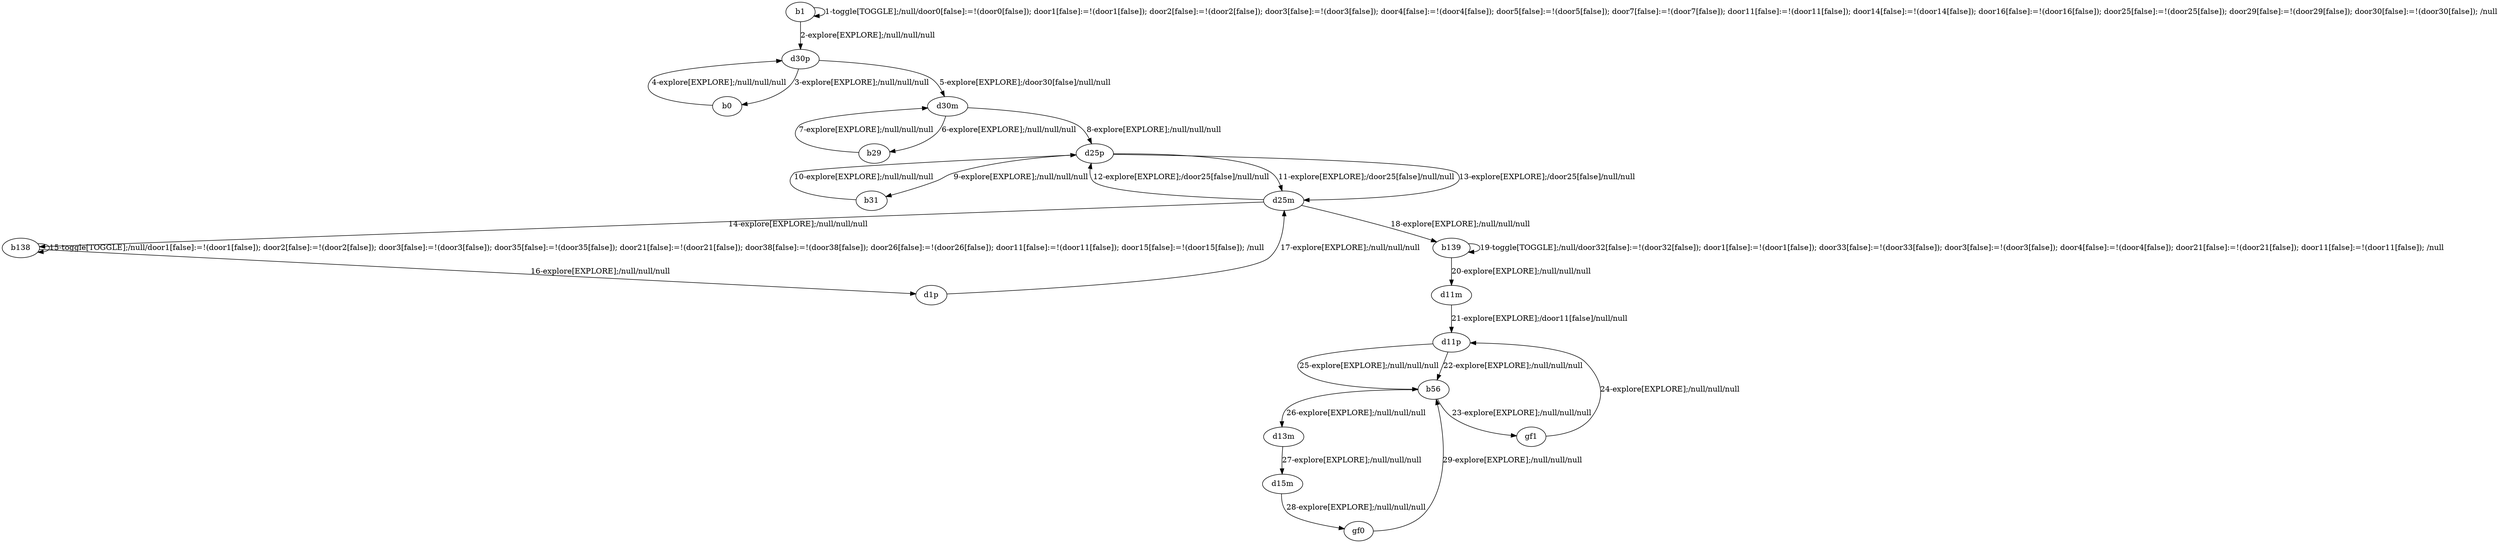 # Total number of goals covered by this test: 1
# gf0 --> b56

digraph g {
"b1" -> "b1" [label = "1-toggle[TOGGLE];/null/door0[false]:=!(door0[false]); door1[false]:=!(door1[false]); door2[false]:=!(door2[false]); door3[false]:=!(door3[false]); door4[false]:=!(door4[false]); door5[false]:=!(door5[false]); door7[false]:=!(door7[false]); door11[false]:=!(door11[false]); door14[false]:=!(door14[false]); door16[false]:=!(door16[false]); door25[false]:=!(door25[false]); door29[false]:=!(door29[false]); door30[false]:=!(door30[false]); /null"];
"b1" -> "d30p" [label = "2-explore[EXPLORE];/null/null/null"];
"d30p" -> "b0" [label = "3-explore[EXPLORE];/null/null/null"];
"b0" -> "d30p" [label = "4-explore[EXPLORE];/null/null/null"];
"d30p" -> "d30m" [label = "5-explore[EXPLORE];/door30[false]/null/null"];
"d30m" -> "b29" [label = "6-explore[EXPLORE];/null/null/null"];
"b29" -> "d30m" [label = "7-explore[EXPLORE];/null/null/null"];
"d30m" -> "d25p" [label = "8-explore[EXPLORE];/null/null/null"];
"d25p" -> "b31" [label = "9-explore[EXPLORE];/null/null/null"];
"b31" -> "d25p" [label = "10-explore[EXPLORE];/null/null/null"];
"d25p" -> "d25m" [label = "11-explore[EXPLORE];/door25[false]/null/null"];
"d25m" -> "d25p" [label = "12-explore[EXPLORE];/door25[false]/null/null"];
"d25p" -> "d25m" [label = "13-explore[EXPLORE];/door25[false]/null/null"];
"d25m" -> "b138" [label = "14-explore[EXPLORE];/null/null/null"];
"b138" -> "b138" [label = "15-toggle[TOGGLE];/null/door1[false]:=!(door1[false]); door2[false]:=!(door2[false]); door3[false]:=!(door3[false]); door35[false]:=!(door35[false]); door21[false]:=!(door21[false]); door38[false]:=!(door38[false]); door26[false]:=!(door26[false]); door11[false]:=!(door11[false]); door15[false]:=!(door15[false]); /null"];
"b138" -> "d1p" [label = "16-explore[EXPLORE];/null/null/null"];
"d1p" -> "d25m" [label = "17-explore[EXPLORE];/null/null/null"];
"d25m" -> "b139" [label = "18-explore[EXPLORE];/null/null/null"];
"b139" -> "b139" [label = "19-toggle[TOGGLE];/null/door32[false]:=!(door32[false]); door1[false]:=!(door1[false]); door33[false]:=!(door33[false]); door3[false]:=!(door3[false]); door4[false]:=!(door4[false]); door21[false]:=!(door21[false]); door11[false]:=!(door11[false]); /null"];
"b139" -> "d11m" [label = "20-explore[EXPLORE];/null/null/null"];
"d11m" -> "d11p" [label = "21-explore[EXPLORE];/door11[false]/null/null"];
"d11p" -> "b56" [label = "22-explore[EXPLORE];/null/null/null"];
"b56" -> "gf1" [label = "23-explore[EXPLORE];/null/null/null"];
"gf1" -> "d11p" [label = "24-explore[EXPLORE];/null/null/null"];
"d11p" -> "b56" [label = "25-explore[EXPLORE];/null/null/null"];
"b56" -> "d13m" [label = "26-explore[EXPLORE];/null/null/null"];
"d13m" -> "d15m" [label = "27-explore[EXPLORE];/null/null/null"];
"d15m" -> "gf0" [label = "28-explore[EXPLORE];/null/null/null"];
"gf0" -> "b56" [label = "29-explore[EXPLORE];/null/null/null"];
}